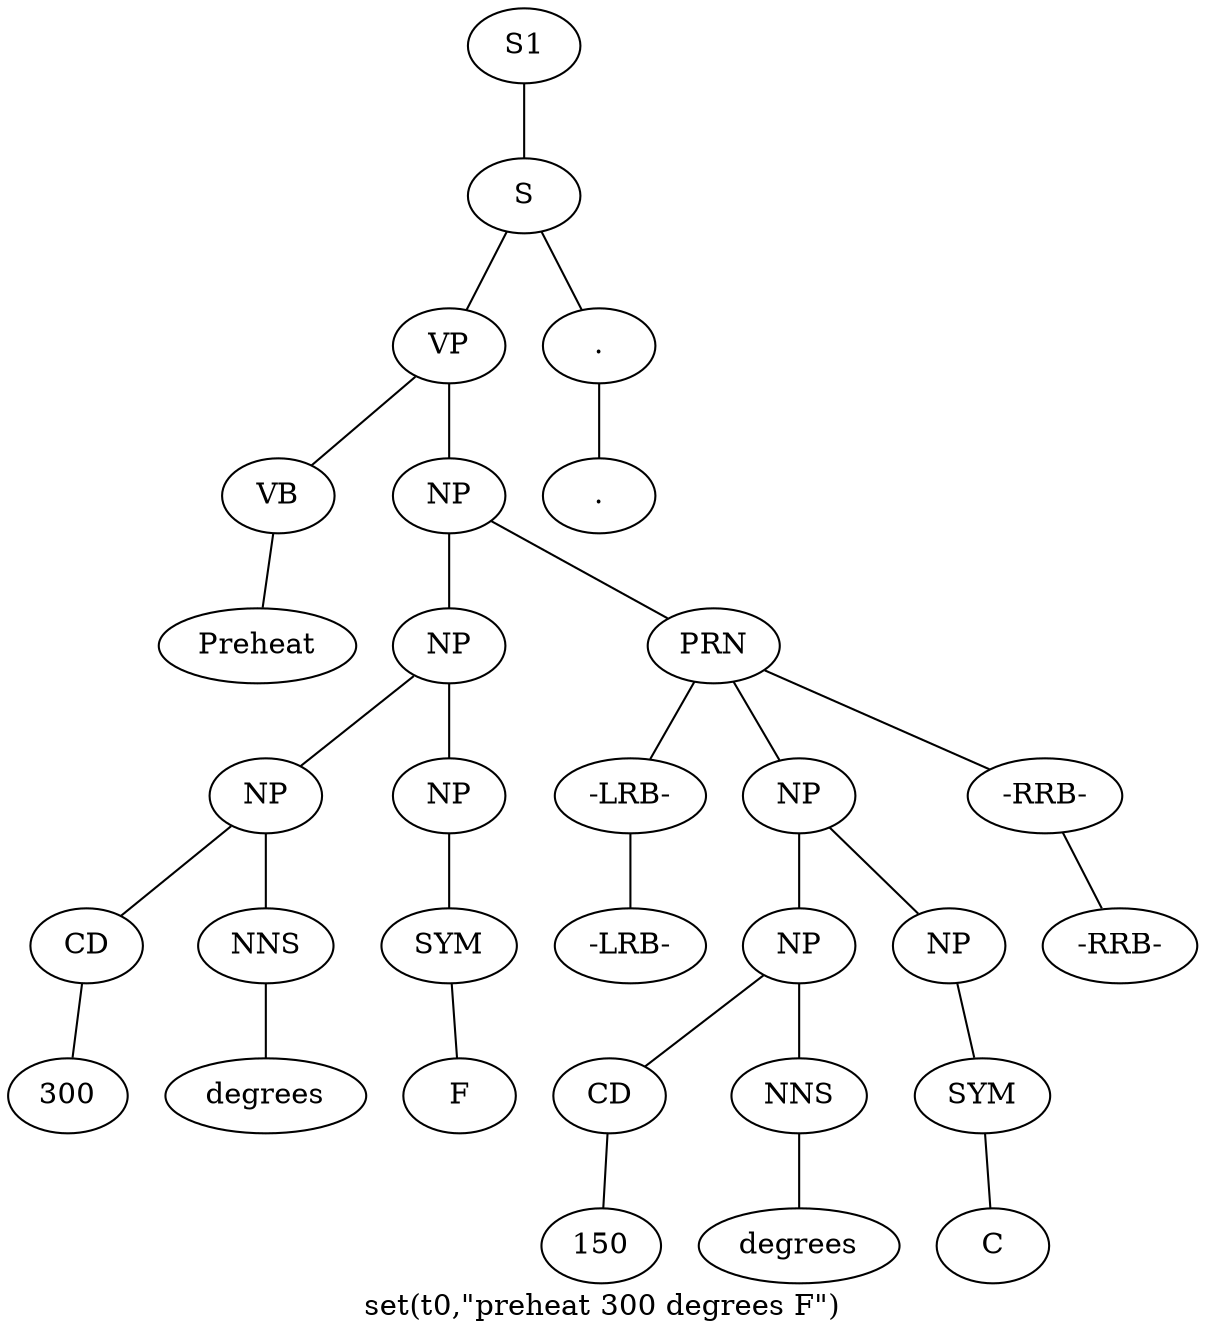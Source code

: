 graph SyntaxGraph {
	label = "set(t0,\"preheat 300 degrees F\")";
	Node0 [label="S1"];
	Node1 [label="S"];
	Node2 [label="VP"];
	Node3 [label="VB"];
	Node4 [label="Preheat"];
	Node5 [label="NP"];
	Node6 [label="NP"];
	Node7 [label="NP"];
	Node8 [label="CD"];
	Node9 [label="300"];
	Node10 [label="NNS"];
	Node11 [label="degrees"];
	Node12 [label="NP"];
	Node13 [label="SYM"];
	Node14 [label="F"];
	Node15 [label="PRN"];
	Node16 [label="-LRB-"];
	Node17 [label="-LRB-"];
	Node18 [label="NP"];
	Node19 [label="NP"];
	Node20 [label="CD"];
	Node21 [label="150"];
	Node22 [label="NNS"];
	Node23 [label="degrees"];
	Node24 [label="NP"];
	Node25 [label="SYM"];
	Node26 [label="C"];
	Node27 [label="-RRB-"];
	Node28 [label="-RRB-"];
	Node29 [label="."];
	Node30 [label="."];

	Node0 -- Node1;
	Node1 -- Node2;
	Node1 -- Node29;
	Node2 -- Node3;
	Node2 -- Node5;
	Node3 -- Node4;
	Node5 -- Node6;
	Node5 -- Node15;
	Node6 -- Node7;
	Node6 -- Node12;
	Node7 -- Node8;
	Node7 -- Node10;
	Node8 -- Node9;
	Node10 -- Node11;
	Node12 -- Node13;
	Node13 -- Node14;
	Node15 -- Node16;
	Node15 -- Node18;
	Node15 -- Node27;
	Node16 -- Node17;
	Node18 -- Node19;
	Node18 -- Node24;
	Node19 -- Node20;
	Node19 -- Node22;
	Node20 -- Node21;
	Node22 -- Node23;
	Node24 -- Node25;
	Node25 -- Node26;
	Node27 -- Node28;
	Node29 -- Node30;
}